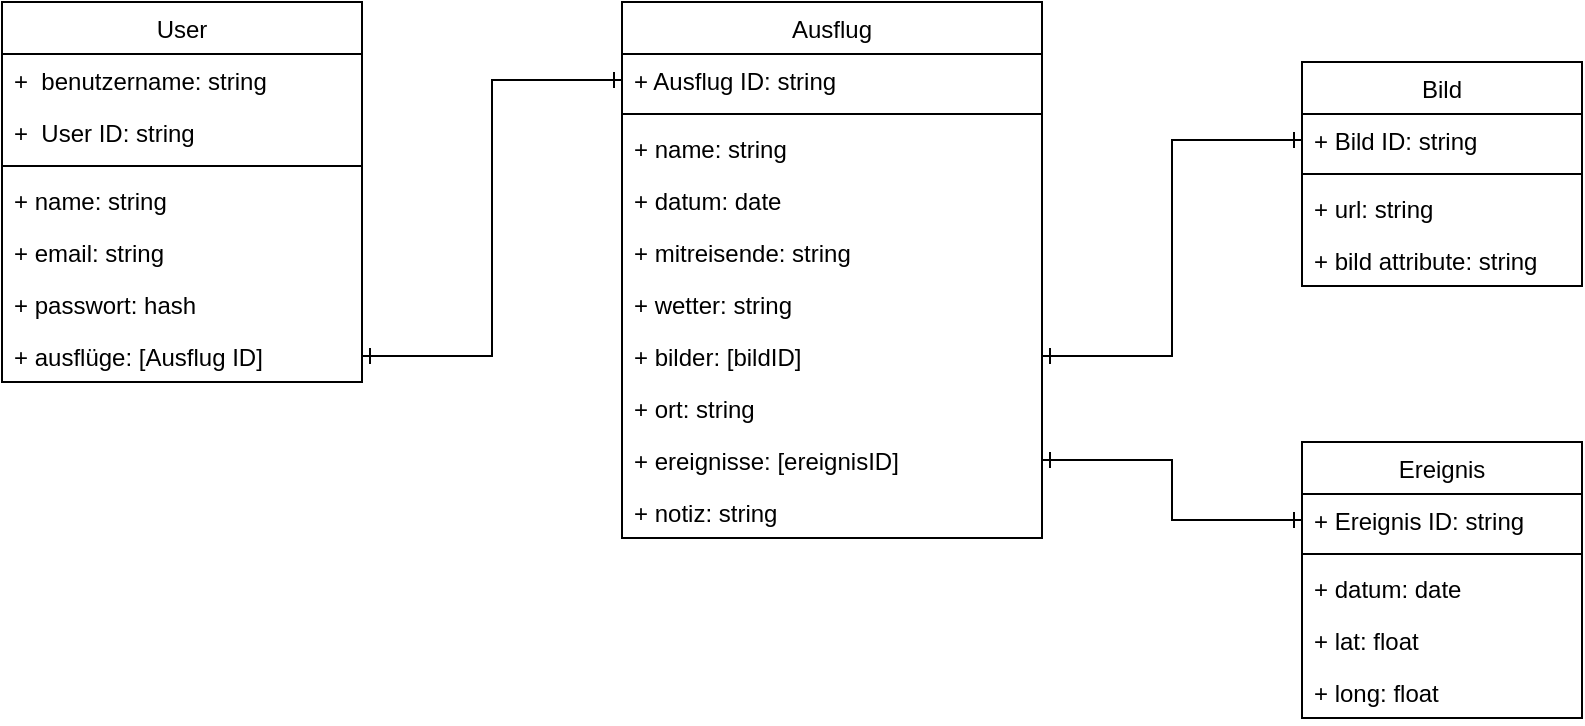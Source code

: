 <mxfile version="16.5.2" type="gitlab">
  <diagram id="C5RBs43oDa-KdzZeNtuy" name="Page-1">
    <mxGraphModel dx="757" dy="509" grid="1" gridSize="10" guides="1" tooltips="1" connect="1" arrows="1" fold="1" page="1" pageScale="1" pageWidth="827" pageHeight="1169" math="0" shadow="0">
      <root>
        <mxCell id="WIyWlLk6GJQsqaUBKTNV-0" />
        <mxCell id="WIyWlLk6GJQsqaUBKTNV-1" parent="WIyWlLk6GJQsqaUBKTNV-0" />
        <mxCell id="NrVEpDdahZxRoHeVpB2Z-0" value="User" style="swimlane;fontStyle=0;childLayout=stackLayout;horizontal=1;startSize=26;fillColor=none;horizontalStack=0;resizeParent=1;resizeParentMax=0;resizeLast=0;collapsible=1;marginBottom=0;" vertex="1" parent="WIyWlLk6GJQsqaUBKTNV-1">
          <mxGeometry x="200" y="130" width="180" height="190" as="geometry" />
        </mxCell>
        <mxCell id="NrVEpDdahZxRoHeVpB2Z-2" value="+  benutzername: string" style="text;strokeColor=none;fillColor=none;align=left;verticalAlign=top;spacingLeft=4;spacingRight=4;overflow=hidden;rotatable=0;points=[[0,0.5],[1,0.5]];portConstraint=eastwest;" vertex="1" parent="NrVEpDdahZxRoHeVpB2Z-0">
          <mxGeometry y="26" width="180" height="26" as="geometry" />
        </mxCell>
        <mxCell id="NrVEpDdahZxRoHeVpB2Z-11" value="+  User ID: string" style="text;strokeColor=none;fillColor=none;align=left;verticalAlign=top;spacingLeft=4;spacingRight=4;overflow=hidden;rotatable=0;points=[[0,0.5],[1,0.5]];portConstraint=eastwest;" vertex="1" parent="NrVEpDdahZxRoHeVpB2Z-0">
          <mxGeometry y="52" width="180" height="26" as="geometry" />
        </mxCell>
        <mxCell id="NrVEpDdahZxRoHeVpB2Z-6" value="" style="line;strokeWidth=1;fillColor=none;align=left;verticalAlign=middle;spacingTop=-1;spacingLeft=3;spacingRight=3;rotatable=0;labelPosition=right;points=[];portConstraint=eastwest;" vertex="1" parent="NrVEpDdahZxRoHeVpB2Z-0">
          <mxGeometry y="78" width="180" height="8" as="geometry" />
        </mxCell>
        <mxCell id="NrVEpDdahZxRoHeVpB2Z-1" value="+ name: string" style="text;strokeColor=none;fillColor=none;align=left;verticalAlign=top;spacingLeft=4;spacingRight=4;overflow=hidden;rotatable=0;points=[[0,0.5],[1,0.5]];portConstraint=eastwest;" vertex="1" parent="NrVEpDdahZxRoHeVpB2Z-0">
          <mxGeometry y="86" width="180" height="26" as="geometry" />
        </mxCell>
        <mxCell id="NrVEpDdahZxRoHeVpB2Z-3" value="+ email: string" style="text;strokeColor=none;fillColor=none;align=left;verticalAlign=top;spacingLeft=4;spacingRight=4;overflow=hidden;rotatable=0;points=[[0,0.5],[1,0.5]];portConstraint=eastwest;" vertex="1" parent="NrVEpDdahZxRoHeVpB2Z-0">
          <mxGeometry y="112" width="180" height="26" as="geometry" />
        </mxCell>
        <mxCell id="NrVEpDdahZxRoHeVpB2Z-5" value="+ passwort: hash" style="text;strokeColor=none;fillColor=none;align=left;verticalAlign=top;spacingLeft=4;spacingRight=4;overflow=hidden;rotatable=0;points=[[0,0.5],[1,0.5]];portConstraint=eastwest;" vertex="1" parent="NrVEpDdahZxRoHeVpB2Z-0">
          <mxGeometry y="138" width="180" height="26" as="geometry" />
        </mxCell>
        <mxCell id="NrVEpDdahZxRoHeVpB2Z-20" value="+ ausflüge: [Ausflug ID]" style="text;strokeColor=none;fillColor=none;align=left;verticalAlign=top;spacingLeft=4;spacingRight=4;overflow=hidden;rotatable=0;points=[[0,0.5],[1,0.5]];portConstraint=eastwest;" vertex="1" parent="NrVEpDdahZxRoHeVpB2Z-0">
          <mxGeometry y="164" width="180" height="26" as="geometry" />
        </mxCell>
        <mxCell id="NrVEpDdahZxRoHeVpB2Z-7" value="Ausflug" style="swimlane;fontStyle=0;childLayout=stackLayout;horizontal=1;startSize=26;fillColor=none;horizontalStack=0;resizeParent=1;resizeParentMax=0;resizeLast=0;collapsible=1;marginBottom=0;" vertex="1" parent="WIyWlLk6GJQsqaUBKTNV-1">
          <mxGeometry x="510" y="130" width="210" height="268" as="geometry" />
        </mxCell>
        <mxCell id="NrVEpDdahZxRoHeVpB2Z-18" value="+ Ausflug ID: string" style="text;strokeColor=none;fillColor=none;align=left;verticalAlign=top;spacingLeft=4;spacingRight=4;overflow=hidden;rotatable=0;points=[[0,0.5],[1,0.5]];portConstraint=eastwest;" vertex="1" parent="NrVEpDdahZxRoHeVpB2Z-7">
          <mxGeometry y="26" width="210" height="26" as="geometry" />
        </mxCell>
        <mxCell id="NrVEpDdahZxRoHeVpB2Z-19" value="" style="line;strokeWidth=1;fillColor=none;align=left;verticalAlign=middle;spacingTop=-1;spacingLeft=3;spacingRight=3;rotatable=0;labelPosition=right;points=[];portConstraint=eastwest;" vertex="1" parent="NrVEpDdahZxRoHeVpB2Z-7">
          <mxGeometry y="52" width="210" height="8" as="geometry" />
        </mxCell>
        <mxCell id="NrVEpDdahZxRoHeVpB2Z-8" value="+ name: string" style="text;strokeColor=none;fillColor=none;align=left;verticalAlign=top;spacingLeft=4;spacingRight=4;overflow=hidden;rotatable=0;points=[[0,0.5],[1,0.5]];portConstraint=eastwest;" vertex="1" parent="NrVEpDdahZxRoHeVpB2Z-7">
          <mxGeometry y="60" width="210" height="26" as="geometry" />
        </mxCell>
        <mxCell id="NrVEpDdahZxRoHeVpB2Z-9" value="+ datum: date" style="text;strokeColor=none;fillColor=none;align=left;verticalAlign=top;spacingLeft=4;spacingRight=4;overflow=hidden;rotatable=0;points=[[0,0.5],[1,0.5]];portConstraint=eastwest;" vertex="1" parent="NrVEpDdahZxRoHeVpB2Z-7">
          <mxGeometry y="86" width="210" height="26" as="geometry" />
        </mxCell>
        <mxCell id="NrVEpDdahZxRoHeVpB2Z-12" value="+ mitreisende: string" style="text;strokeColor=none;fillColor=none;align=left;verticalAlign=top;spacingLeft=4;spacingRight=4;overflow=hidden;rotatable=0;points=[[0,0.5],[1,0.5]];portConstraint=eastwest;" vertex="1" parent="NrVEpDdahZxRoHeVpB2Z-7">
          <mxGeometry y="112" width="210" height="26" as="geometry" />
        </mxCell>
        <mxCell id="NrVEpDdahZxRoHeVpB2Z-10" value="+ wetter: string" style="text;strokeColor=none;fillColor=none;align=left;verticalAlign=top;spacingLeft=4;spacingRight=4;overflow=hidden;rotatable=0;points=[[0,0.5],[1,0.5]];portConstraint=eastwest;" vertex="1" parent="NrVEpDdahZxRoHeVpB2Z-7">
          <mxGeometry y="138" width="210" height="26" as="geometry" />
        </mxCell>
        <mxCell id="NrVEpDdahZxRoHeVpB2Z-13" value="+ bilder: [bildID]" style="text;strokeColor=none;fillColor=none;align=left;verticalAlign=top;spacingLeft=4;spacingRight=4;overflow=hidden;rotatable=0;points=[[0,0.5],[1,0.5]];portConstraint=eastwest;" vertex="1" parent="NrVEpDdahZxRoHeVpB2Z-7">
          <mxGeometry y="164" width="210" height="26" as="geometry" />
        </mxCell>
        <mxCell id="NrVEpDdahZxRoHeVpB2Z-14" value="+ ort: string" style="text;strokeColor=none;fillColor=none;align=left;verticalAlign=top;spacingLeft=4;spacingRight=4;overflow=hidden;rotatable=0;points=[[0,0.5],[1,0.5]];portConstraint=eastwest;" vertex="1" parent="NrVEpDdahZxRoHeVpB2Z-7">
          <mxGeometry y="190" width="210" height="26" as="geometry" />
        </mxCell>
        <mxCell id="NrVEpDdahZxRoHeVpB2Z-15" value="+ ereignisse: [ereignisID]" style="text;strokeColor=none;fillColor=none;align=left;verticalAlign=top;spacingLeft=4;spacingRight=4;overflow=hidden;rotatable=0;points=[[0,0.5],[1,0.5]];portConstraint=eastwest;" vertex="1" parent="NrVEpDdahZxRoHeVpB2Z-7">
          <mxGeometry y="216" width="210" height="26" as="geometry" />
        </mxCell>
        <mxCell id="NrVEpDdahZxRoHeVpB2Z-16" value="+ notiz: string" style="text;strokeColor=none;fillColor=none;align=left;verticalAlign=top;spacingLeft=4;spacingRight=4;overflow=hidden;rotatable=0;points=[[0,0.5],[1,0.5]];portConstraint=eastwest;" vertex="1" parent="NrVEpDdahZxRoHeVpB2Z-7">
          <mxGeometry y="242" width="210" height="26" as="geometry" />
        </mxCell>
        <mxCell id="NrVEpDdahZxRoHeVpB2Z-21" style="edgeStyle=orthogonalEdgeStyle;rounded=0;orthogonalLoop=1;jettySize=auto;html=1;entryX=0;entryY=0.5;entryDx=0;entryDy=0;endArrow=ERone;endFill=0;startArrow=ERone;startFill=0;" edge="1" parent="WIyWlLk6GJQsqaUBKTNV-1" source="NrVEpDdahZxRoHeVpB2Z-20" target="NrVEpDdahZxRoHeVpB2Z-18">
          <mxGeometry relative="1" as="geometry" />
        </mxCell>
        <mxCell id="NrVEpDdahZxRoHeVpB2Z-22" value="Bild" style="swimlane;fontStyle=0;childLayout=stackLayout;horizontal=1;startSize=26;fillColor=none;horizontalStack=0;resizeParent=1;resizeParentMax=0;resizeLast=0;collapsible=1;marginBottom=0;" vertex="1" parent="WIyWlLk6GJQsqaUBKTNV-1">
          <mxGeometry x="850" y="160" width="140" height="112" as="geometry" />
        </mxCell>
        <mxCell id="NrVEpDdahZxRoHeVpB2Z-23" value="+ Bild ID: string" style="text;strokeColor=none;fillColor=none;align=left;verticalAlign=top;spacingLeft=4;spacingRight=4;overflow=hidden;rotatable=0;points=[[0,0.5],[1,0.5]];portConstraint=eastwest;" vertex="1" parent="NrVEpDdahZxRoHeVpB2Z-22">
          <mxGeometry y="26" width="140" height="26" as="geometry" />
        </mxCell>
        <mxCell id="NrVEpDdahZxRoHeVpB2Z-28" value="" style="line;strokeWidth=1;fillColor=none;align=left;verticalAlign=middle;spacingTop=-1;spacingLeft=3;spacingRight=3;rotatable=0;labelPosition=right;points=[];portConstraint=eastwest;" vertex="1" parent="NrVEpDdahZxRoHeVpB2Z-22">
          <mxGeometry y="52" width="140" height="8" as="geometry" />
        </mxCell>
        <mxCell id="NrVEpDdahZxRoHeVpB2Z-24" value="+ url: string" style="text;strokeColor=none;fillColor=none;align=left;verticalAlign=top;spacingLeft=4;spacingRight=4;overflow=hidden;rotatable=0;points=[[0,0.5],[1,0.5]];portConstraint=eastwest;" vertex="1" parent="NrVEpDdahZxRoHeVpB2Z-22">
          <mxGeometry y="60" width="140" height="26" as="geometry" />
        </mxCell>
        <mxCell id="NrVEpDdahZxRoHeVpB2Z-25" value="+ bild attribute: string" style="text;strokeColor=none;fillColor=none;align=left;verticalAlign=top;spacingLeft=4;spacingRight=4;overflow=hidden;rotatable=0;points=[[0,0.5],[1,0.5]];portConstraint=eastwest;" vertex="1" parent="NrVEpDdahZxRoHeVpB2Z-22">
          <mxGeometry y="86" width="140" height="26" as="geometry" />
        </mxCell>
        <mxCell id="NrVEpDdahZxRoHeVpB2Z-26" style="edgeStyle=orthogonalEdgeStyle;rounded=0;orthogonalLoop=1;jettySize=auto;html=1;entryX=0;entryY=0.5;entryDx=0;entryDy=0;startArrow=ERone;startFill=0;endArrow=ERone;endFill=0;" edge="1" parent="WIyWlLk6GJQsqaUBKTNV-1" source="NrVEpDdahZxRoHeVpB2Z-13" target="NrVEpDdahZxRoHeVpB2Z-23">
          <mxGeometry relative="1" as="geometry" />
        </mxCell>
        <mxCell id="NrVEpDdahZxRoHeVpB2Z-29" value="Ereignis" style="swimlane;fontStyle=0;childLayout=stackLayout;horizontal=1;startSize=26;fillColor=none;horizontalStack=0;resizeParent=1;resizeParentMax=0;resizeLast=0;collapsible=1;marginBottom=0;" vertex="1" parent="WIyWlLk6GJQsqaUBKTNV-1">
          <mxGeometry x="850" y="350" width="140" height="138" as="geometry" />
        </mxCell>
        <mxCell id="NrVEpDdahZxRoHeVpB2Z-30" value="+ Ereignis ID: string" style="text;strokeColor=none;fillColor=none;align=left;verticalAlign=top;spacingLeft=4;spacingRight=4;overflow=hidden;rotatable=0;points=[[0,0.5],[1,0.5]];portConstraint=eastwest;" vertex="1" parent="NrVEpDdahZxRoHeVpB2Z-29">
          <mxGeometry y="26" width="140" height="26" as="geometry" />
        </mxCell>
        <mxCell id="NrVEpDdahZxRoHeVpB2Z-33" value="" style="line;strokeWidth=1;fillColor=none;align=left;verticalAlign=middle;spacingTop=-1;spacingLeft=3;spacingRight=3;rotatable=0;labelPosition=right;points=[];portConstraint=eastwest;" vertex="1" parent="NrVEpDdahZxRoHeVpB2Z-29">
          <mxGeometry y="52" width="140" height="8" as="geometry" />
        </mxCell>
        <mxCell id="NrVEpDdahZxRoHeVpB2Z-31" value="+ datum: date" style="text;strokeColor=none;fillColor=none;align=left;verticalAlign=top;spacingLeft=4;spacingRight=4;overflow=hidden;rotatable=0;points=[[0,0.5],[1,0.5]];portConstraint=eastwest;" vertex="1" parent="NrVEpDdahZxRoHeVpB2Z-29">
          <mxGeometry y="60" width="140" height="26" as="geometry" />
        </mxCell>
        <mxCell id="NrVEpDdahZxRoHeVpB2Z-32" value="+ lat: float" style="text;strokeColor=none;fillColor=none;align=left;verticalAlign=top;spacingLeft=4;spacingRight=4;overflow=hidden;rotatable=0;points=[[0,0.5],[1,0.5]];portConstraint=eastwest;" vertex="1" parent="NrVEpDdahZxRoHeVpB2Z-29">
          <mxGeometry y="86" width="140" height="26" as="geometry" />
        </mxCell>
        <mxCell id="NrVEpDdahZxRoHeVpB2Z-34" value="+ long: float" style="text;strokeColor=none;fillColor=none;align=left;verticalAlign=top;spacingLeft=4;spacingRight=4;overflow=hidden;rotatable=0;points=[[0,0.5],[1,0.5]];portConstraint=eastwest;" vertex="1" parent="NrVEpDdahZxRoHeVpB2Z-29">
          <mxGeometry y="112" width="140" height="26" as="geometry" />
        </mxCell>
        <mxCell id="NrVEpDdahZxRoHeVpB2Z-35" style="edgeStyle=orthogonalEdgeStyle;rounded=0;orthogonalLoop=1;jettySize=auto;html=1;entryX=0;entryY=0.5;entryDx=0;entryDy=0;startArrow=ERone;startFill=0;endArrow=ERone;endFill=0;" edge="1" parent="WIyWlLk6GJQsqaUBKTNV-1" source="NrVEpDdahZxRoHeVpB2Z-15" target="NrVEpDdahZxRoHeVpB2Z-30">
          <mxGeometry relative="1" as="geometry" />
        </mxCell>
      </root>
    </mxGraphModel>
  </diagram>
</mxfile>
